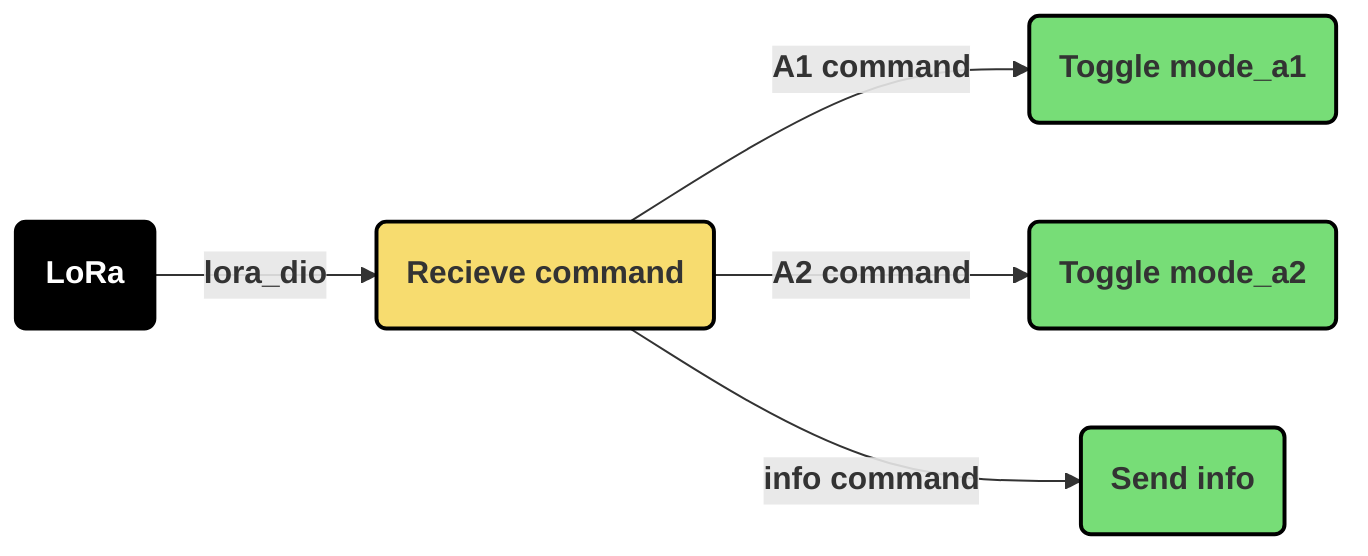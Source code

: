 graph LR

    %% 
    %% Name: s_lora.mmd
    %% Description: 
    %% 
    %% Created Date: February 2024
    %% Author:
    %% 		Lukáš Laštůvka
    %% 		https://github.com/LastuvkaLukas
    %% 
    %% License: Apache License 2.0 (https://www.apache.org/licenses/LICENSE-2.0)
    %% Copyright (c) 2024 Lukáš Laštůvka
    %% 

    %% Styles
    classDef mainNode fill:#000,color:#fff,stroke:#000000,stroke-width:2px;
    classDef greenNode fill:#77DD77,stroke:#000000,stroke-width:2px;
    classDef yellowNode fill:#F7DC6F,stroke:#000000,stroke-width:2px;
    classDef redNode fill:#FF5733,stroke:#000000,stroke-width:2px;

    %% Nodes
    Main(<b>LoRa)
    A(<b>Recieve command)
        A1(<b>Toggle mode_a1)
        A2(<b>Toggle mode_a2)
        A3(<b>Send info)

    %% Set styles
    class Main mainNode
    class A1,A2,A3 greenNode;
    class A yellowNode;

    %% Diagram
    Main -->|<b>lora_dio| A
    A -->|<b>A1 command| A1
    A -->|<b>A2 command| A2
    A -->|<b>info command| A3